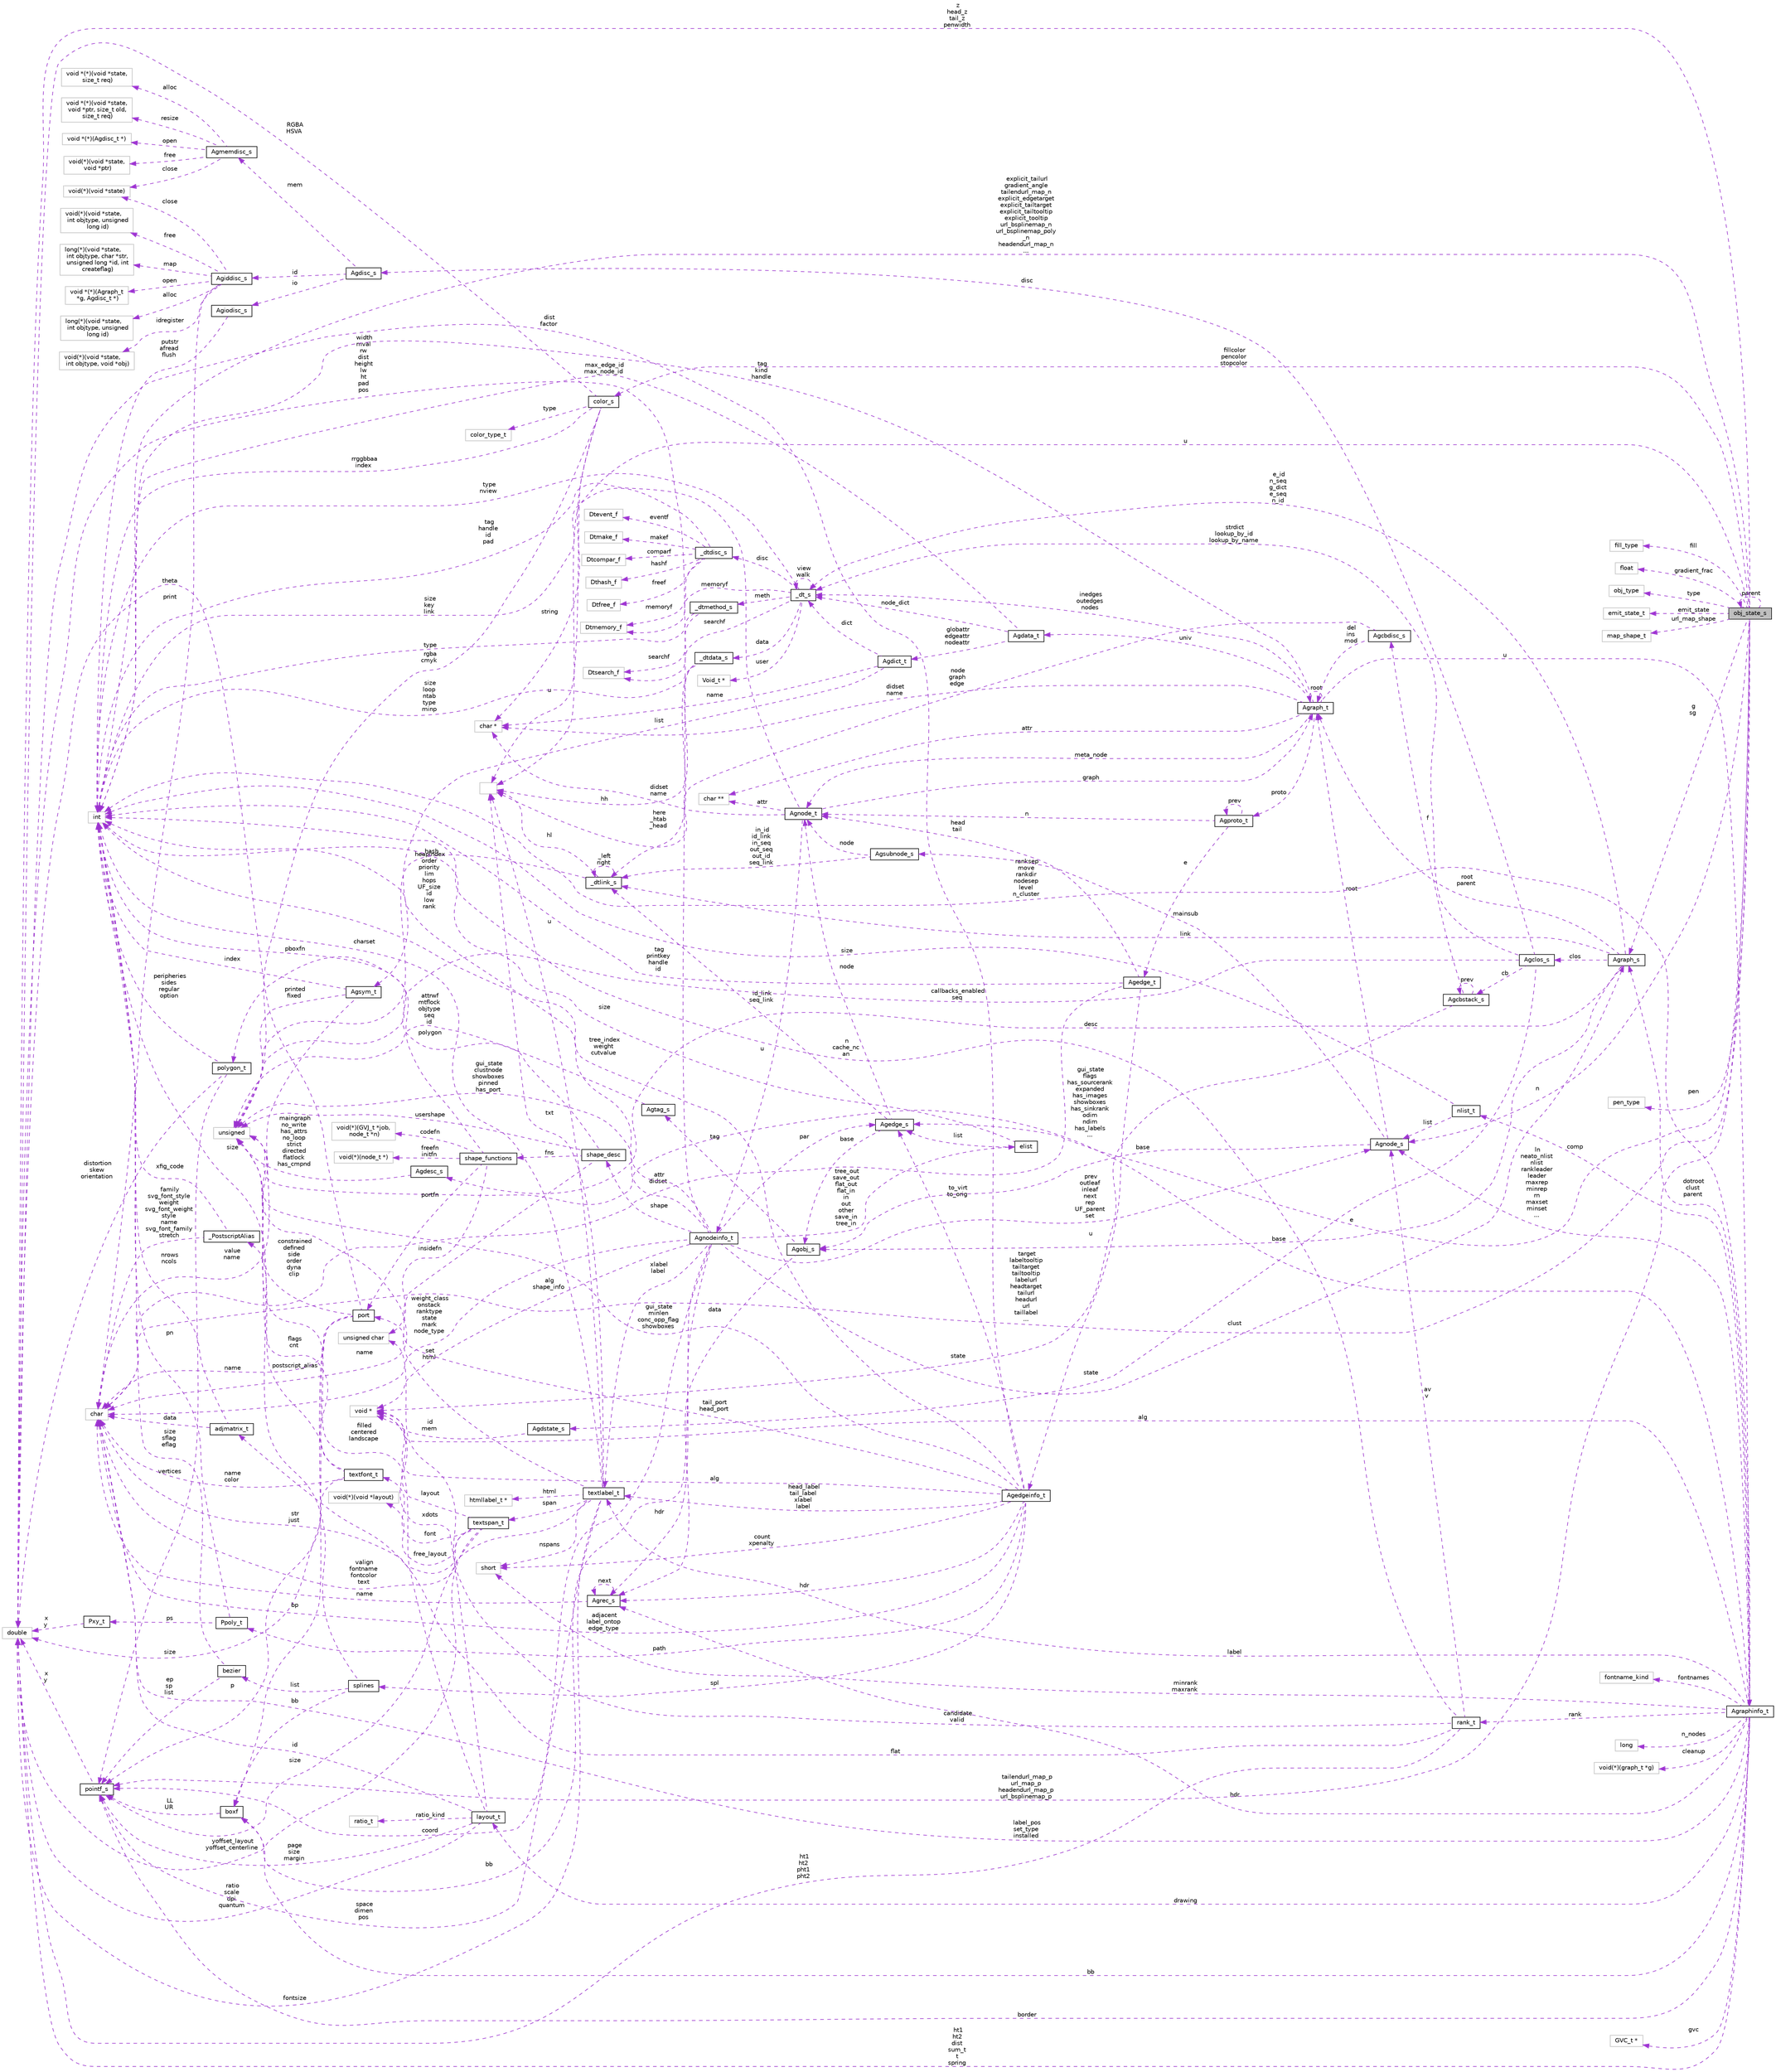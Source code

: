 digraph "obj_state_s"
{
  bgcolor="transparent";
  edge [fontname="Helvetica",fontsize="10",labelfontname="Helvetica",labelfontsize="10"];
  node [fontname="Helvetica",fontsize="10",shape=record];
  rankdir="LR";
  Node1 [label="obj_state_s",height=0.2,width=0.4,color="black", fillcolor="grey75", style="filled", fontcolor="black"];
  Node2 -> Node1 [dir="back",color="darkorchid3",fontsize="10",style="dashed",label=" z\nhead_z\ntail_z\npenwidth" ,fontname="Helvetica"];
  Node2 [label="double",height=0.2,width=0.4,color="grey75"];
  Node3 -> Node1 [dir="back",color="darkorchid3",fontsize="10",style="dashed",label=" g\nsg" ,fontname="Helvetica"];
  Node3 [label="Agraph_s",height=0.2,width=0.4,color="black",URL="$structAgraph__s.html"];
  Node4 -> Node3 [dir="back",color="darkorchid3",fontsize="10",style="dashed",label=" link" ,fontname="Helvetica"];
  Node4 [label="_dtlink_s",height=0.2,width=0.4,color="black",URL="$struct__dtlink__s.html"];
  Node4 -> Node4 [dir="back",color="darkorchid3",fontsize="10",style="dashed",label=" _left\nright" ,fontname="Helvetica"];
  Node5 -> Node4 [dir="back",color="darkorchid3",fontsize="10",style="dashed",label=" hl" ,fontname="Helvetica"];
  Node5 [label="",height=0.2,width=0.4,color="grey75"];
  Node6 -> Node4 [dir="back",color="darkorchid3",fontsize="10",style="dashed",label=" _hash" ,fontname="Helvetica"];
  Node6 [label="unsigned",height=0.2,width=0.4,color="grey75"];
  Node7 -> Node3 [dir="back",color="darkorchid3",fontsize="10",style="dashed",label=" root\nparent" ,fontname="Helvetica"];
  Node7 [label="Agraph_t",height=0.2,width=0.4,color="black",URL="$structAgraph__t.html"];
  Node8 -> Node7 [dir="back",color="darkorchid3",fontsize="10",style="dashed",label=" attr" ,fontname="Helvetica"];
  Node8 [label="char **",height=0.2,width=0.4,color="grey75"];
  Node7 -> Node7 [dir="back",color="darkorchid3",fontsize="10",style="dashed",label=" root" ,fontname="Helvetica"];
  Node9 -> Node7 [dir="back",color="darkorchid3",fontsize="10",style="dashed",label=" meta_node" ,fontname="Helvetica"];
  Node9 [label="Agnode_t",height=0.2,width=0.4,color="black",URL="$structAgnode__t.html"];
  Node10 -> Node9 [dir="back",color="darkorchid3",fontsize="10",style="dashed",label=" u" ,fontname="Helvetica"];
  Node10 [label="Agnodeinfo_t",height=0.2,width=0.4,color="black",URL="$structAgnodeinfo__t.html"];
  Node11 -> Node10 [dir="back",color="darkorchid3",fontsize="10",style="dashed",label=" hdr" ,fontname="Helvetica"];
  Node11 [label="Agrec_s",height=0.2,width=0.4,color="black",URL="$structAgrec__s.html"];
  Node11 -> Node11 [dir="back",color="darkorchid3",fontsize="10",style="dashed",label=" next" ,fontname="Helvetica"];
  Node12 -> Node11 [dir="back",color="darkorchid3",fontsize="10",style="dashed",label=" name" ,fontname="Helvetica"];
  Node12 [label="char",height=0.2,width=0.4,color="grey75"];
  Node13 -> Node10 [dir="back",color="darkorchid3",fontsize="10",style="dashed",label=" xlabel\nlabel" ,fontname="Helvetica"];
  Node13 [label="textlabel_t",height=0.2,width=0.4,color="black",URL="$structtextlabel__t.html"];
  Node14 -> Node13 [dir="back",color="darkorchid3",fontsize="10",style="dashed",label=" html" ,fontname="Helvetica"];
  Node14 [label="htmllabel_t *",height=0.2,width=0.4,color="grey75"];
  Node2 -> Node13 [dir="back",color="darkorchid3",fontsize="10",style="dashed",label=" fontsize" ,fontname="Helvetica"];
  Node15 -> Node13 [dir="back",color="darkorchid3",fontsize="10",style="dashed",label=" nspans" ,fontname="Helvetica"];
  Node15 [label="short",height=0.2,width=0.4,color="grey75"];
  Node12 -> Node13 [dir="back",color="darkorchid3",fontsize="10",style="dashed",label=" valign\nfontname\nfontcolor\ntext" ,fontname="Helvetica"];
  Node5 -> Node13 [dir="back",color="darkorchid3",fontsize="10",style="dashed",label=" u" ,fontname="Helvetica"];
  Node16 -> Node13 [dir="back",color="darkorchid3",fontsize="10",style="dashed",label=" charset" ,fontname="Helvetica"];
  Node16 [label="int",height=0.2,width=0.4,color="grey75"];
  Node5 -> Node13 [dir="back",color="darkorchid3",fontsize="10",style="dashed",label=" txt" ,fontname="Helvetica"];
  Node6 -> Node13 [dir="back",color="darkorchid3",fontsize="10",style="dashed",label=" set\nhtml" ,fontname="Helvetica"];
  Node17 -> Node13 [dir="back",color="darkorchid3",fontsize="10",style="dashed",label=" span" ,fontname="Helvetica"];
  Node17 [label="textspan_t",height=0.2,width=0.4,color="black",URL="$structtextspan__t.html"];
  Node18 -> Node17 [dir="back",color="darkorchid3",fontsize="10",style="dashed",label=" free_layout" ,fontname="Helvetica"];
  Node18 [label="void(*)(void *layout)",height=0.2,width=0.4,color="grey75"];
  Node2 -> Node17 [dir="back",color="darkorchid3",fontsize="10",style="dashed",label=" yoffset_layout\nyoffset_centerline" ,fontname="Helvetica"];
  Node19 -> Node17 [dir="back",color="darkorchid3",fontsize="10",style="dashed",label=" font" ,fontname="Helvetica"];
  Node19 [label="textfont_t",height=0.2,width=0.4,color="black",URL="$structtextfont__t.html"];
  Node2 -> Node19 [dir="back",color="darkorchid3",fontsize="10",style="dashed",label=" size" ,fontname="Helvetica"];
  Node12 -> Node19 [dir="back",color="darkorchid3",fontsize="10",style="dashed",label=" name\ncolor" ,fontname="Helvetica"];
  Node20 -> Node19 [dir="back",color="darkorchid3",fontsize="10",style="dashed",label=" postscript_alias" ,fontname="Helvetica"];
  Node20 [label="_PostscriptAlias",height=0.2,width=0.4,color="black",URL="$struct__PostscriptAlias.html"];
  Node12 -> Node20 [dir="back",color="darkorchid3",fontsize="10",style="dashed",label=" family\nsvg_font_style\nweight\nsvg_font_weight\nstyle\nname\nsvg_font_family\nstretch" ,fontname="Helvetica"];
  Node16 -> Node20 [dir="back",color="darkorchid3",fontsize="10",style="dashed",label=" xfig_code" ,fontname="Helvetica"];
  Node6 -> Node19 [dir="back",color="darkorchid3",fontsize="10",style="dashed",label=" flags\ncnt" ,fontname="Helvetica"];
  Node12 -> Node17 [dir="back",color="darkorchid3",fontsize="10",style="dashed",label=" str\njust" ,fontname="Helvetica"];
  Node21 -> Node17 [dir="back",color="darkorchid3",fontsize="10",style="dashed",label=" layout" ,fontname="Helvetica"];
  Node21 [label="void *",height=0.2,width=0.4,color="grey75"];
  Node22 -> Node17 [dir="back",color="darkorchid3",fontsize="10",style="dashed",label=" size" ,fontname="Helvetica"];
  Node22 [label="pointf_s",height=0.2,width=0.4,color="black",URL="$structpointf__s.html"];
  Node2 -> Node22 [dir="back",color="darkorchid3",fontsize="10",style="dashed",label=" x\ny" ,fontname="Helvetica"];
  Node22 -> Node13 [dir="back",color="darkorchid3",fontsize="10",style="dashed",label=" space\ndimen\npos" ,fontname="Helvetica"];
  Node2 -> Node10 [dir="back",color="darkorchid3",fontsize="10",style="dashed",label=" width\nmval\nrw\ndist\nheight\nlw\nht\npad\npos" ,fontname="Helvetica"];
  Node3 -> Node10 [dir="back",color="darkorchid3",fontsize="10",style="dashed",label=" clust" ,fontname="Helvetica"];
  Node23 -> Node10 [dir="back",color="darkorchid3",fontsize="10",style="dashed",label=" prev\noutleaf\ninleaf\nnext\nrep\nUF_parent\nset" ,fontname="Helvetica"];
  Node23 [label="Agnode_s",height=0.2,width=0.4,color="black",URL="$structAgnode__s.html"];
  Node7 -> Node23 [dir="back",color="darkorchid3",fontsize="10",style="dashed",label=" root" ,fontname="Helvetica"];
  Node24 -> Node23 [dir="back",color="darkorchid3",fontsize="10",style="dashed",label=" base" ,fontname="Helvetica"];
  Node24 [label="Agobj_s",height=0.2,width=0.4,color="black",URL="$structAgobj__s.html"];
  Node11 -> Node24 [dir="back",color="darkorchid3",fontsize="10",style="dashed",label=" data" ,fontname="Helvetica"];
  Node25 -> Node24 [dir="back",color="darkorchid3",fontsize="10",style="dashed",label=" tag" ,fontname="Helvetica"];
  Node25 [label="Agtag_s",height=0.2,width=0.4,color="black",URL="$structAgtag__s.html"];
  Node6 -> Node25 [dir="back",color="darkorchid3",fontsize="10",style="dashed",label=" attrwf\nmtflock\nobjtype\nseq\nid" ,fontname="Helvetica"];
  Node26 -> Node23 [dir="back",color="darkorchid3",fontsize="10",style="dashed",label=" mainsub" ,fontname="Helvetica"];
  Node26 [label="Agsubnode_s",height=0.2,width=0.4,color="black",URL="$structAgsubnode__s.html"];
  Node4 -> Node26 [dir="back",color="darkorchid3",fontsize="10",style="dashed",label=" in_id\nid_link\nin_seq\nout_seq\nout_id\nseq_link" ,fontname="Helvetica"];
  Node9 -> Node26 [dir="back",color="darkorchid3",fontsize="10",style="dashed",label=" node" ,fontname="Helvetica"];
  Node12 -> Node10 [dir="back",color="darkorchid3",fontsize="10",style="dashed",label=" weight_class\nonstack\nranktype\nstate\nmark\nnode_type" ,fontname="Helvetica"];
  Node16 -> Node10 [dir="back",color="darkorchid3",fontsize="10",style="dashed",label=" heapindex\norder\npriority\nlim\nhops\nUF_size\nid\nlow\nrank" ,fontname="Helvetica"];
  Node27 -> Node10 [dir="back",color="darkorchid3",fontsize="10",style="dashed",label=" bb" ,fontname="Helvetica"];
  Node27 [label="boxf",height=0.2,width=0.4,color="black",URL="$structboxf.html"];
  Node22 -> Node27 [dir="back",color="darkorchid3",fontsize="10",style="dashed",label=" LL\nUR" ,fontname="Helvetica"];
  Node28 -> Node10 [dir="back",color="darkorchid3",fontsize="10",style="dashed",label=" tree_out\nsave_out\nflat_out\nflat_in\nin\nout\nother\nsave_in\ntree_in" ,fontname="Helvetica"];
  Node28 [label="elist",height=0.2,width=0.4,color="black",URL="$structelist.html"];
  Node16 -> Node28 [dir="back",color="darkorchid3",fontsize="10",style="dashed",label=" size" ,fontname="Helvetica"];
  Node29 -> Node28 [dir="back",color="darkorchid3",fontsize="10",style="dashed",label=" list" ,fontname="Helvetica"];
  Node29 [label="Agedge_s",height=0.2,width=0.4,color="black",URL="$structAgedge__s.html"];
  Node4 -> Node29 [dir="back",color="darkorchid3",fontsize="10",style="dashed",label=" id_link\nseq_link" ,fontname="Helvetica"];
  Node9 -> Node29 [dir="back",color="darkorchid3",fontsize="10",style="dashed",label=" node" ,fontname="Helvetica"];
  Node24 -> Node29 [dir="back",color="darkorchid3",fontsize="10",style="dashed",label=" base" ,fontname="Helvetica"];
  Node6 -> Node10 [dir="back",color="darkorchid3",fontsize="10",style="dashed",label=" gui_state\nclustnode\nshowboxes\npinned\nhas_port" ,fontname="Helvetica"];
  Node21 -> Node10 [dir="back",color="darkorchid3",fontsize="10",style="dashed",label=" alg\nshape_info" ,fontname="Helvetica"];
  Node30 -> Node10 [dir="back",color="darkorchid3",fontsize="10",style="dashed",label=" shape" ,fontname="Helvetica"];
  Node30 [label="shape_desc",height=0.2,width=0.4,color="black",URL="$structshape__desc.html"];
  Node12 -> Node30 [dir="back",color="darkorchid3",fontsize="10",style="dashed",label=" name" ,fontname="Helvetica"];
  Node31 -> Node30 [dir="back",color="darkorchid3",fontsize="10",style="dashed",label=" fns" ,fontname="Helvetica"];
  Node31 [label="shape_functions",height=0.2,width=0.4,color="black",URL="$structshape__functions.html"];
  Node32 -> Node31 [dir="back",color="darkorchid3",fontsize="10",style="dashed",label=" portfn" ,fontname="Helvetica"];
  Node32 [label="port",height=0.2,width=0.4,color="black",URL="$structport.html"];
  Node2 -> Node32 [dir="back",color="darkorchid3",fontsize="10",style="dashed",label=" theta" ,fontname="Helvetica"];
  Node12 -> Node32 [dir="back",color="darkorchid3",fontsize="10",style="dashed",label=" name" ,fontname="Helvetica"];
  Node27 -> Node32 [dir="back",color="darkorchid3",fontsize="10",style="dashed",label=" bp" ,fontname="Helvetica"];
  Node6 -> Node32 [dir="back",color="darkorchid3",fontsize="10",style="dashed",label=" constrained\ndefined\nside\norder\ndyna\nclip" ,fontname="Helvetica"];
  Node22 -> Node32 [dir="back",color="darkorchid3",fontsize="10",style="dashed",label=" p" ,fontname="Helvetica"];
  Node33 -> Node31 [dir="back",color="darkorchid3",fontsize="10",style="dashed",label=" insidefn" ,fontname="Helvetica"];
  Node33 [label="unsigned char",height=0.2,width=0.4,color="grey75"];
  Node16 -> Node31 [dir="back",color="darkorchid3",fontsize="10",style="dashed",label=" pboxfn" ,fontname="Helvetica"];
  Node34 -> Node31 [dir="back",color="darkorchid3",fontsize="10",style="dashed",label=" freefn\ninitfn" ,fontname="Helvetica"];
  Node34 [label="void(*)(node_t *)",height=0.2,width=0.4,color="grey75"];
  Node35 -> Node31 [dir="back",color="darkorchid3",fontsize="10",style="dashed",label=" codefn" ,fontname="Helvetica"];
  Node35 [label="void(*)(GVJ_t *job,\l node_t *n)",height=0.2,width=0.4,color="grey75"];
  Node36 -> Node30 [dir="back",color="darkorchid3",fontsize="10",style="dashed",label=" polygon" ,fontname="Helvetica"];
  Node36 [label="polygon_t",height=0.2,width=0.4,color="black",URL="$structpolygon__t.html"];
  Node2 -> Node36 [dir="back",color="darkorchid3",fontsize="10",style="dashed",label=" distortion\nskew\norientation" ,fontname="Helvetica"];
  Node16 -> Node36 [dir="back",color="darkorchid3",fontsize="10",style="dashed",label=" peripheries\nsides\nregular\noption" ,fontname="Helvetica"];
  Node22 -> Node36 [dir="back",color="darkorchid3",fontsize="10",style="dashed",label=" vertices" ,fontname="Helvetica"];
  Node6 -> Node30 [dir="back",color="darkorchid3",fontsize="10",style="dashed",label=" usershape" ,fontname="Helvetica"];
  Node29 -> Node10 [dir="back",color="darkorchid3",fontsize="10",style="dashed",label=" par" ,fontname="Helvetica"];
  Node22 -> Node10 [dir="back",color="darkorchid3",fontsize="10",style="dashed",label=" coord" ,fontname="Helvetica"];
  Node8 -> Node9 [dir="back",color="darkorchid3",fontsize="10",style="dashed",label=" attr" ,fontname="Helvetica"];
  Node7 -> Node9 [dir="back",color="darkorchid3",fontsize="10",style="dashed",label=" graph" ,fontname="Helvetica"];
  Node16 -> Node9 [dir="back",color="darkorchid3",fontsize="10",style="dashed",label=" tag\nhandle\nid\npad" ,fontname="Helvetica"];
  Node37 -> Node9 [dir="back",color="darkorchid3",fontsize="10",style="dashed",label=" didset\nname" ,fontname="Helvetica"];
  Node37 [label="char *",height=0.2,width=0.4,color="grey75"];
  Node38 -> Node7 [dir="back",color="darkorchid3",fontsize="10",style="dashed",label=" u" ,fontname="Helvetica"];
  Node38 [label="Agraphinfo_t",height=0.2,width=0.4,color="black",URL="$structAgraphinfo__t.html"];
  Node39 -> Node38 [dir="back",color="darkorchid3",fontsize="10",style="dashed",label=" cleanup" ,fontname="Helvetica"];
  Node39 [label="void(*)(graph_t *g)",height=0.2,width=0.4,color="grey75"];
  Node11 -> Node38 [dir="back",color="darkorchid3",fontsize="10",style="dashed",label=" hdr" ,fontname="Helvetica"];
  Node40 -> Node38 [dir="back",color="darkorchid3",fontsize="10",style="dashed",label=" rank" ,fontname="Helvetica"];
  Node40 [label="rank_t",height=0.2,width=0.4,color="black",URL="$structrank__t.html"];
  Node2 -> Node40 [dir="back",color="darkorchid3",fontsize="10",style="dashed",label=" ht1\nht2\npht1\npht2" ,fontname="Helvetica"];
  Node33 -> Node40 [dir="back",color="darkorchid3",fontsize="10",style="dashed",label=" candidate\nvalid" ,fontname="Helvetica"];
  Node23 -> Node40 [dir="back",color="darkorchid3",fontsize="10",style="dashed",label=" av\nv" ,fontname="Helvetica"];
  Node16 -> Node40 [dir="back",color="darkorchid3",fontsize="10",style="dashed",label=" n\ncache_nc\nan" ,fontname="Helvetica"];
  Node41 -> Node40 [dir="back",color="darkorchid3",fontsize="10",style="dashed",label=" flat" ,fontname="Helvetica"];
  Node41 [label="adjmatrix_t",height=0.2,width=0.4,color="black",URL="$structadjmatrix__t.html"];
  Node12 -> Node41 [dir="back",color="darkorchid3",fontsize="10",style="dashed",label=" data" ,fontname="Helvetica"];
  Node16 -> Node41 [dir="back",color="darkorchid3",fontsize="10",style="dashed",label=" nrows\nncols" ,fontname="Helvetica"];
  Node42 -> Node38 [dir="back",color="darkorchid3",fontsize="10",style="dashed",label=" drawing" ,fontname="Helvetica"];
  Node42 [label="layout_t",height=0.2,width=0.4,color="black",URL="$structlayout__t.html"];
  Node43 -> Node42 [dir="back",color="darkorchid3",fontsize="10",style="dashed",label=" ratio_kind" ,fontname="Helvetica"];
  Node43 [label="ratio_t",height=0.2,width=0.4,color="grey75"];
  Node2 -> Node42 [dir="back",color="darkorchid3",fontsize="10",style="dashed",label=" ratio\nscale\ndpi\nquantum" ,fontname="Helvetica"];
  Node12 -> Node42 [dir="back",color="darkorchid3",fontsize="10",style="dashed",label=" id" ,fontname="Helvetica"];
  Node6 -> Node42 [dir="back",color="darkorchid3",fontsize="10",style="dashed",label=" filled\ncentered\nlandscape" ,fontname="Helvetica"];
  Node21 -> Node42 [dir="back",color="darkorchid3",fontsize="10",style="dashed",label=" xdots" ,fontname="Helvetica"];
  Node22 -> Node42 [dir="back",color="darkorchid3",fontsize="10",style="dashed",label=" page\nsize\nmargin" ,fontname="Helvetica"];
  Node44 -> Node38 [dir="back",color="darkorchid3",fontsize="10",style="dashed",label=" fontnames" ,fontname="Helvetica"];
  Node44 [label="fontname_kind",height=0.2,width=0.4,color="grey75"];
  Node2 -> Node38 [dir="back",color="darkorchid3",fontsize="10",style="dashed",label=" ht1\nht2\ndist\nsum_t\nt\nspring" ,fontname="Helvetica"];
  Node13 -> Node38 [dir="back",color="darkorchid3",fontsize="10",style="dashed",label=" label" ,fontname="Helvetica"];
  Node3 -> Node38 [dir="back",color="darkorchid3",fontsize="10",style="dashed",label=" dotroot\nclust\nparent" ,fontname="Helvetica"];
  Node23 -> Node38 [dir="back",color="darkorchid3",fontsize="10",style="dashed",label=" ln\nneato_nlist\nnlist\nrankleader\nleader\nmaxrep\nminrep\nrn\nmaxset\nminset\n..." ,fontname="Helvetica"];
  Node12 -> Node38 [dir="back",color="darkorchid3",fontsize="10",style="dashed",label=" label_pos\nset_type\ninstalled" ,fontname="Helvetica"];
  Node15 -> Node38 [dir="back",color="darkorchid3",fontsize="10",style="dashed",label=" minrank\nmaxrank" ,fontname="Helvetica"];
  Node45 -> Node38 [dir="back",color="darkorchid3",fontsize="10",style="dashed",label=" comp" ,fontname="Helvetica"];
  Node45 [label="nlist_t",height=0.2,width=0.4,color="black",URL="$structnlist__t.html"];
  Node23 -> Node45 [dir="back",color="darkorchid3",fontsize="10",style="dashed",label=" list" ,fontname="Helvetica"];
  Node16 -> Node45 [dir="back",color="darkorchid3",fontsize="10",style="dashed",label=" size" ,fontname="Helvetica"];
  Node16 -> Node38 [dir="back",color="darkorchid3",fontsize="10",style="dashed",label=" ranksep\nmove\nrankdir\nnodesep\nlevel\nn_cluster" ,fontname="Helvetica"];
  Node27 -> Node38 [dir="back",color="darkorchid3",fontsize="10",style="dashed",label=" bb" ,fontname="Helvetica"];
  Node46 -> Node38 [dir="back",color="darkorchid3",fontsize="10",style="dashed",label=" n_nodes" ,fontname="Helvetica"];
  Node46 [label="long",height=0.2,width=0.4,color="grey75"];
  Node6 -> Node38 [dir="back",color="darkorchid3",fontsize="10",style="dashed",label=" gui_state\nflags\nhas_sourcerank\nexpanded\nhas_images\nshowboxes\nhas_sinkrank\nodim\nndim\nhas_labels\n..." ,fontname="Helvetica"];
  Node47 -> Node38 [dir="back",color="darkorchid3",fontsize="10",style="dashed",label=" gvc" ,fontname="Helvetica"];
  Node47 [label="GVC_t *",height=0.2,width=0.4,color="grey75"];
  Node21 -> Node38 [dir="back",color="darkorchid3",fontsize="10",style="dashed",label=" alg" ,fontname="Helvetica"];
  Node22 -> Node38 [dir="back",color="darkorchid3",fontsize="10",style="dashed",label=" border" ,fontname="Helvetica"];
  Node48 -> Node7 [dir="back",color="darkorchid3",fontsize="10",style="dashed",label=" proto" ,fontname="Helvetica"];
  Node48 [label="Agproto_t",height=0.2,width=0.4,color="black",URL="$structAgproto__t.html"];
  Node49 -> Node48 [dir="back",color="darkorchid3",fontsize="10",style="dashed",label=" e" ,fontname="Helvetica"];
  Node49 [label="Agedge_t",height=0.2,width=0.4,color="black",URL="$structAgedge__t.html"];
  Node9 -> Node49 [dir="back",color="darkorchid3",fontsize="10",style="dashed",label=" head\ntail" ,fontname="Helvetica"];
  Node12 -> Node49 [dir="back",color="darkorchid3",fontsize="10",style="dashed",label=" attr\ndidset" ,fontname="Helvetica"];
  Node16 -> Node49 [dir="back",color="darkorchid3",fontsize="10",style="dashed",label=" tag\nprintkey\nhandle\nid" ,fontname="Helvetica"];
  Node50 -> Node49 [dir="back",color="darkorchid3",fontsize="10",style="dashed",label=" u" ,fontname="Helvetica"];
  Node50 [label="Agedgeinfo_t",height=0.2,width=0.4,color="black",URL="$structAgedgeinfo__t.html"];
  Node11 -> Node50 [dir="back",color="darkorchid3",fontsize="10",style="dashed",label=" hdr" ,fontname="Helvetica"];
  Node32 -> Node50 [dir="back",color="darkorchid3",fontsize="10",style="dashed",label=" tail_port\nhead_port" ,fontname="Helvetica"];
  Node51 -> Node50 [dir="back",color="darkorchid3",fontsize="10",style="dashed",label=" path" ,fontname="Helvetica"];
  Node51 [label="Ppoly_t",height=0.2,width=0.4,color="black",URL="$structPpoly__t.html"];
  Node52 -> Node51 [dir="back",color="darkorchid3",fontsize="10",style="dashed",label=" ps" ,fontname="Helvetica"];
  Node52 [label="Pxy_t",height=0.2,width=0.4,color="black",URL="$structPxy__t.html"];
  Node2 -> Node52 [dir="back",color="darkorchid3",fontsize="10",style="dashed",label=" x\ny" ,fontname="Helvetica"];
  Node16 -> Node51 [dir="back",color="darkorchid3",fontsize="10",style="dashed",label=" pn" ,fontname="Helvetica"];
  Node2 -> Node50 [dir="back",color="darkorchid3",fontsize="10",style="dashed",label=" dist\nfactor" ,fontname="Helvetica"];
  Node13 -> Node50 [dir="back",color="darkorchid3",fontsize="10",style="dashed",label=" head_label\ntail_label\nxlabel\nlabel" ,fontname="Helvetica"];
  Node53 -> Node50 [dir="back",color="darkorchid3",fontsize="10",style="dashed",label=" spl" ,fontname="Helvetica"];
  Node53 [label="splines",height=0.2,width=0.4,color="black",URL="$structsplines.html"];
  Node16 -> Node53 [dir="back",color="darkorchid3",fontsize="10",style="dashed",label=" size" ,fontname="Helvetica"];
  Node27 -> Node53 [dir="back",color="darkorchid3",fontsize="10",style="dashed",label=" bb" ,fontname="Helvetica"];
  Node54 -> Node53 [dir="back",color="darkorchid3",fontsize="10",style="dashed",label=" list" ,fontname="Helvetica"];
  Node54 [label="bezier",height=0.2,width=0.4,color="black",URL="$structbezier.html"];
  Node16 -> Node54 [dir="back",color="darkorchid3",fontsize="10",style="dashed",label=" size\nsflag\neflag" ,fontname="Helvetica"];
  Node22 -> Node54 [dir="back",color="darkorchid3",fontsize="10",style="dashed",label=" ep\nsp\nlist" ,fontname="Helvetica"];
  Node15 -> Node50 [dir="back",color="darkorchid3",fontsize="10",style="dashed",label=" count\nxpenalty" ,fontname="Helvetica"];
  Node12 -> Node50 [dir="back",color="darkorchid3",fontsize="10",style="dashed",label=" adjacent\nlabel_ontop\nedge_type" ,fontname="Helvetica"];
  Node16 -> Node50 [dir="back",color="darkorchid3",fontsize="10",style="dashed",label=" tree_index\nweight\ncutvalue" ,fontname="Helvetica"];
  Node6 -> Node50 [dir="back",color="darkorchid3",fontsize="10",style="dashed",label=" gui_state\nminlen\nconc_opp_flag\nshowboxes" ,fontname="Helvetica"];
  Node21 -> Node50 [dir="back",color="darkorchid3",fontsize="10",style="dashed",label=" alg" ,fontname="Helvetica"];
  Node29 -> Node50 [dir="back",color="darkorchid3",fontsize="10",style="dashed",label=" to_virt\nto_orig" ,fontname="Helvetica"];
  Node9 -> Node48 [dir="back",color="darkorchid3",fontsize="10",style="dashed",label=" n" ,fontname="Helvetica"];
  Node48 -> Node48 [dir="back",color="darkorchid3",fontsize="10",style="dashed",label=" prev" ,fontname="Helvetica"];
  Node55 -> Node7 [dir="back",color="darkorchid3",fontsize="10",style="dashed",label=" univ" ,fontname="Helvetica"];
  Node55 [label="Agdata_t",height=0.2,width=0.4,color="black",URL="$structAgdata__t.html"];
  Node56 -> Node55 [dir="back",color="darkorchid3",fontsize="10",style="dashed",label=" globattr\nedgeattr\nnodeattr" ,fontname="Helvetica"];
  Node56 [label="Agdict_t",height=0.2,width=0.4,color="black",URL="$structAgdict__t.html"];
  Node57 -> Node56 [dir="back",color="darkorchid3",fontsize="10",style="dashed",label=" list" ,fontname="Helvetica"];
  Node57 [label="Agsym_t",height=0.2,width=0.4,color="black",URL="$structAgsym__t.html"];
  Node12 -> Node57 [dir="back",color="darkorchid3",fontsize="10",style="dashed",label=" value\nname" ,fontname="Helvetica"];
  Node16 -> Node57 [dir="back",color="darkorchid3",fontsize="10",style="dashed",label=" index" ,fontname="Helvetica"];
  Node6 -> Node57 [dir="back",color="darkorchid3",fontsize="10",style="dashed",label=" printed\nfixed" ,fontname="Helvetica"];
  Node58 -> Node56 [dir="back",color="darkorchid3",fontsize="10",style="dashed",label=" dict" ,fontname="Helvetica"];
  Node58 [label="_dt_s",height=0.2,width=0.4,color="black",URL="$struct__dt__s.html"];
  Node59 -> Node58 [dir="back",color="darkorchid3",fontsize="10",style="dashed",label=" disc" ,fontname="Helvetica"];
  Node59 [label="_dtdisc_s",height=0.2,width=0.4,color="black",URL="$struct__dtdisc__s.html"];
  Node60 -> Node59 [dir="back",color="darkorchid3",fontsize="10",style="dashed",label=" freef" ,fontname="Helvetica"];
  Node60 [label="Dtfree_f",height=0.2,width=0.4,color="grey75"];
  Node61 -> Node59 [dir="back",color="darkorchid3",fontsize="10",style="dashed",label=" eventf" ,fontname="Helvetica"];
  Node61 [label="Dtevent_f",height=0.2,width=0.4,color="grey75"];
  Node62 -> Node59 [dir="back",color="darkorchid3",fontsize="10",style="dashed",label=" makef" ,fontname="Helvetica"];
  Node62 [label="Dtmake_f",height=0.2,width=0.4,color="grey75"];
  Node63 -> Node59 [dir="back",color="darkorchid3",fontsize="10",style="dashed",label=" comparf" ,fontname="Helvetica"];
  Node63 [label="Dtcompar_f",height=0.2,width=0.4,color="grey75"];
  Node16 -> Node59 [dir="back",color="darkorchid3",fontsize="10",style="dashed",label=" size\nkey\nlink" ,fontname="Helvetica"];
  Node64 -> Node59 [dir="back",color="darkorchid3",fontsize="10",style="dashed",label=" memoryf" ,fontname="Helvetica"];
  Node64 [label="Dtmemory_f",height=0.2,width=0.4,color="grey75"];
  Node65 -> Node59 [dir="back",color="darkorchid3",fontsize="10",style="dashed",label=" hashf" ,fontname="Helvetica"];
  Node65 [label="Dthash_f",height=0.2,width=0.4,color="grey75"];
  Node66 -> Node58 [dir="back",color="darkorchid3",fontsize="10",style="dashed",label=" data" ,fontname="Helvetica"];
  Node66 [label="_dtdata_s",height=0.2,width=0.4,color="black",URL="$struct__dtdata__s.html"];
  Node5 -> Node66 [dir="back",color="darkorchid3",fontsize="10",style="dashed",label=" hh" ,fontname="Helvetica"];
  Node4 -> Node66 [dir="back",color="darkorchid3",fontsize="10",style="dashed",label=" here\n_htab\n_head" ,fontname="Helvetica"];
  Node16 -> Node66 [dir="back",color="darkorchid3",fontsize="10",style="dashed",label=" size\nloop\nntab\ntype\nminp" ,fontname="Helvetica"];
  Node67 -> Node58 [dir="back",color="darkorchid3",fontsize="10",style="dashed",label=" user" ,fontname="Helvetica"];
  Node67 [label="Void_t *",height=0.2,width=0.4,color="grey75"];
  Node16 -> Node58 [dir="back",color="darkorchid3",fontsize="10",style="dashed",label=" type\nnview" ,fontname="Helvetica"];
  Node58 -> Node58 [dir="back",color="darkorchid3",fontsize="10",style="dashed",label=" view\nwalk" ,fontname="Helvetica"];
  Node64 -> Node58 [dir="back",color="darkorchid3",fontsize="10",style="dashed",label=" memoryf" ,fontname="Helvetica"];
  Node68 -> Node58 [dir="back",color="darkorchid3",fontsize="10",style="dashed",label=" searchf" ,fontname="Helvetica"];
  Node68 [label="Dtsearch_f",height=0.2,width=0.4,color="grey75"];
  Node69 -> Node58 [dir="back",color="darkorchid3",fontsize="10",style="dashed",label=" meth" ,fontname="Helvetica"];
  Node69 [label="_dtmethod_s",height=0.2,width=0.4,color="black",URL="$struct__dtmethod__s.html"];
  Node16 -> Node69 [dir="back",color="darkorchid3",fontsize="10",style="dashed",label=" type" ,fontname="Helvetica"];
  Node68 -> Node69 [dir="back",color="darkorchid3",fontsize="10",style="dashed",label=" searchf" ,fontname="Helvetica"];
  Node37 -> Node56 [dir="back",color="darkorchid3",fontsize="10",style="dashed",label=" name" ,fontname="Helvetica"];
  Node16 -> Node55 [dir="back",color="darkorchid3",fontsize="10",style="dashed",label=" max_edge_id\nmax_node_id" ,fontname="Helvetica"];
  Node58 -> Node55 [dir="back",color="darkorchid3",fontsize="10",style="dashed",label=" node_dict" ,fontname="Helvetica"];
  Node16 -> Node7 [dir="back",color="darkorchid3",fontsize="10",style="dashed",label=" tag\nkind\nhandle" ,fontname="Helvetica"];
  Node58 -> Node7 [dir="back",color="darkorchid3",fontsize="10",style="dashed",label=" inedges\noutedges\nnodes" ,fontname="Helvetica"];
  Node37 -> Node7 [dir="back",color="darkorchid3",fontsize="10",style="dashed",label=" didset\nname" ,fontname="Helvetica"];
  Node70 -> Node3 [dir="back",color="darkorchid3",fontsize="10",style="dashed",label=" desc" ,fontname="Helvetica"];
  Node70 [label="Agdesc_s",height=0.2,width=0.4,color="black",URL="$structAgdesc__s.html"];
  Node6 -> Node70 [dir="back",color="darkorchid3",fontsize="10",style="dashed",label=" maingraph\nno_write\nhas_attrs\nno_loop\nstrict\ndirected\nflatlock\nhas_cmpnd" ,fontname="Helvetica"];
  Node24 -> Node3 [dir="back",color="darkorchid3",fontsize="10",style="dashed",label=" base" ,fontname="Helvetica"];
  Node58 -> Node3 [dir="back",color="darkorchid3",fontsize="10",style="dashed",label=" e_id\nn_seq\ng_dict\ne_seq\nn_id" ,fontname="Helvetica"];
  Node71 -> Node3 [dir="back",color="darkorchid3",fontsize="10",style="dashed",label=" clos" ,fontname="Helvetica"];
  Node71 [label="Agclos_s",height=0.2,width=0.4,color="black",URL="$structAgclos__s.html"];
  Node72 -> Node71 [dir="back",color="darkorchid3",fontsize="10",style="dashed",label=" cb" ,fontname="Helvetica"];
  Node72 [label="Agcbstack_s",height=0.2,width=0.4,color="black",URL="$structAgcbstack__s.html"];
  Node72 -> Node72 [dir="back",color="darkorchid3",fontsize="10",style="dashed",label=" prev" ,fontname="Helvetica"];
  Node21 -> Node72 [dir="back",color="darkorchid3",fontsize="10",style="dashed",label=" state" ,fontname="Helvetica"];
  Node73 -> Node72 [dir="back",color="darkorchid3",fontsize="10",style="dashed",label=" f" ,fontname="Helvetica"];
  Node73 [label="Agcbdisc_s",height=0.2,width=0.4,color="black",URL="$structAgcbdisc__s.html"];
  Node7 -> Node73 [dir="back",color="darkorchid3",fontsize="10",style="dashed",label=" del\nins\nmod" ,fontname="Helvetica"];
  Node5 -> Node73 [dir="back",color="darkorchid3",fontsize="10",style="dashed",label=" node\ngraph\nedge" ,fontname="Helvetica"];
  Node74 -> Node71 [dir="back",color="darkorchid3",fontsize="10",style="dashed",label=" disc" ,fontname="Helvetica"];
  Node74 [label="Agdisc_s",height=0.2,width=0.4,color="black",URL="$structAgdisc__s.html"];
  Node75 -> Node74 [dir="back",color="darkorchid3",fontsize="10",style="dashed",label=" io" ,fontname="Helvetica"];
  Node75 [label="Agiodisc_s",height=0.2,width=0.4,color="black",URL="$structAgiodisc__s.html"];
  Node16 -> Node75 [dir="back",color="darkorchid3",fontsize="10",style="dashed",label=" putstr\nafread\nflush" ,fontname="Helvetica"];
  Node76 -> Node74 [dir="back",color="darkorchid3",fontsize="10",style="dashed",label=" id" ,fontname="Helvetica"];
  Node76 [label="Agiddisc_s",height=0.2,width=0.4,color="black",URL="$structAgiddisc__s.html"];
  Node77 -> Node76 [dir="back",color="darkorchid3",fontsize="10",style="dashed",label=" free" ,fontname="Helvetica"];
  Node77 [label="void(*)(void *state,\l int objtype, unsigned\l long id)",height=0.2,width=0.4,color="grey75"];
  Node78 -> Node76 [dir="back",color="darkorchid3",fontsize="10",style="dashed",label=" map" ,fontname="Helvetica"];
  Node78 [label="long(*)(void *state,\l int objtype, char *str,\l unsigned long *id, int\l createflag)",height=0.2,width=0.4,color="grey75"];
  Node79 -> Node76 [dir="back",color="darkorchid3",fontsize="10",style="dashed",label=" open" ,fontname="Helvetica"];
  Node79 [label="void *(*)(Agraph_t\l *g, Agdisc_t *)",height=0.2,width=0.4,color="grey75"];
  Node12 -> Node76 [dir="back",color="darkorchid3",fontsize="10",style="dashed",label=" print" ,fontname="Helvetica"];
  Node80 -> Node76 [dir="back",color="darkorchid3",fontsize="10",style="dashed",label=" alloc" ,fontname="Helvetica"];
  Node80 [label="long(*)(void *state,\l int objtype, unsigned\l long id)",height=0.2,width=0.4,color="grey75"];
  Node81 -> Node76 [dir="back",color="darkorchid3",fontsize="10",style="dashed",label=" close" ,fontname="Helvetica"];
  Node81 [label="void(*)(void *state)",height=0.2,width=0.4,color="grey75"];
  Node82 -> Node76 [dir="back",color="darkorchid3",fontsize="10",style="dashed",label=" idregister" ,fontname="Helvetica"];
  Node82 [label="void(*)(void *state,\l int objtype, void *obj)",height=0.2,width=0.4,color="grey75"];
  Node83 -> Node74 [dir="back",color="darkorchid3",fontsize="10",style="dashed",label=" mem" ,fontname="Helvetica"];
  Node83 [label="Agmemdisc_s",height=0.2,width=0.4,color="black",URL="$structAgmemdisc__s.html"];
  Node84 -> Node83 [dir="back",color="darkorchid3",fontsize="10",style="dashed",label=" free" ,fontname="Helvetica"];
  Node84 [label="void(*)(void *state,\l void *ptr)",height=0.2,width=0.4,color="grey75"];
  Node85 -> Node83 [dir="back",color="darkorchid3",fontsize="10",style="dashed",label=" alloc" ,fontname="Helvetica"];
  Node85 [label="void *(*)(void *state,\l size_t req)",height=0.2,width=0.4,color="grey75"];
  Node81 -> Node83 [dir="back",color="darkorchid3",fontsize="10",style="dashed",label=" close" ,fontname="Helvetica"];
  Node86 -> Node83 [dir="back",color="darkorchid3",fontsize="10",style="dashed",label=" resize" ,fontname="Helvetica"];
  Node86 [label="void *(*)(void *state,\l void *ptr, size_t old,\l size_t req)",height=0.2,width=0.4,color="grey75"];
  Node87 -> Node83 [dir="back",color="darkorchid3",fontsize="10",style="dashed",label=" open" ,fontname="Helvetica"];
  Node87 [label="void *(*)(Agdisc_t *)",height=0.2,width=0.4,color="grey75"];
  Node58 -> Node71 [dir="back",color="darkorchid3",fontsize="10",style="dashed",label=" strdict\nlookup_by_id\nlookup_by_name" ,fontname="Helvetica"];
  Node6 -> Node71 [dir="back",color="darkorchid3",fontsize="10",style="dashed",label=" callbacks_enabled\nseq" ,fontname="Helvetica"];
  Node88 -> Node71 [dir="back",color="darkorchid3",fontsize="10",style="dashed",label=" state" ,fontname="Helvetica"];
  Node88 [label="Agdstate_s",height=0.2,width=0.4,color="black",URL="$structAgdstate__s.html"];
  Node21 -> Node88 [dir="back",color="darkorchid3",fontsize="10",style="dashed",label=" id\nmem" ,fontname="Helvetica"];
  Node23 -> Node1 [dir="back",color="darkorchid3",fontsize="10",style="dashed",label=" n" ,fontname="Helvetica"];
  Node1 -> Node1 [dir="back",color="darkorchid3",fontsize="10",style="dashed",label=" parent" ,fontname="Helvetica"];
  Node12 -> Node1 [dir="back",color="darkorchid3",fontsize="10",style="dashed",label=" target\nlabeltooltip\ntailtarget\ntailtooltip\nlabelurl\nheadtarget\ntailurl\nheadurl\nurl\ntaillabel\n..." ,fontname="Helvetica"];
  Node89 -> Node1 [dir="back",color="darkorchid3",fontsize="10",style="dashed",label=" fill" ,fontname="Helvetica"];
  Node89 [label="fill_type",height=0.2,width=0.4,color="grey75"];
  Node90 -> Node1 [dir="back",color="darkorchid3",fontsize="10",style="dashed",label=" gradient_frac" ,fontname="Helvetica"];
  Node90 [label="float",height=0.2,width=0.4,color="grey75"];
  Node5 -> Node1 [dir="back",color="darkorchid3",fontsize="10",style="dashed",label=" u" ,fontname="Helvetica"];
  Node16 -> Node1 [dir="back",color="darkorchid3",fontsize="10",style="dashed",label=" explicit_tailurl\ngradient_angle\ntailendurl_map_n\nexplicit_edgetarget\nexplicit_tailtarget\nexplicit_tailtooltip\nexplicit_tooltip\nurl_bsplinemap_n\nurl_bsplinemap_poly\l_n\nheadendurl_map_n\n..." ,fontname="Helvetica"];
  Node91 -> Node1 [dir="back",color="darkorchid3",fontsize="10",style="dashed",label=" fillcolor\npencolor\nstopcolor" ,fontname="Helvetica"];
  Node91 [label="color_s",height=0.2,width=0.4,color="black",URL="$structcolor__s.html"];
  Node92 -> Node91 [dir="back",color="darkorchid3",fontsize="10",style="dashed",label=" type" ,fontname="Helvetica"];
  Node92 [label="color_type_t",height=0.2,width=0.4,color="grey75"];
  Node2 -> Node91 [dir="back",color="darkorchid3",fontsize="10",style="dashed",label=" RGBA\nHSVA" ,fontname="Helvetica"];
  Node5 -> Node91 [dir="back",color="darkorchid3",fontsize="10",style="dashed",label=" u" ,fontname="Helvetica"];
  Node16 -> Node91 [dir="back",color="darkorchid3",fontsize="10",style="dashed",label=" rrggbbaa\nindex" ,fontname="Helvetica"];
  Node6 -> Node91 [dir="back",color="darkorchid3",fontsize="10",style="dashed",label=" rgba\ncmyk" ,fontname="Helvetica"];
  Node37 -> Node91 [dir="back",color="darkorchid3",fontsize="10",style="dashed",label=" string" ,fontname="Helvetica"];
  Node93 -> Node1 [dir="back",color="darkorchid3",fontsize="10",style="dashed",label=" type" ,fontname="Helvetica"];
  Node93 [label="obj_type",height=0.2,width=0.4,color="grey75"];
  Node94 -> Node1 [dir="back",color="darkorchid3",fontsize="10",style="dashed",label=" emit_state" ,fontname="Helvetica"];
  Node94 [label="emit_state_t",height=0.2,width=0.4,color="grey75"];
  Node95 -> Node1 [dir="back",color="darkorchid3",fontsize="10",style="dashed",label=" url_map_shape" ,fontname="Helvetica"];
  Node95 [label="map_shape_t",height=0.2,width=0.4,color="grey75"];
  Node96 -> Node1 [dir="back",color="darkorchid3",fontsize="10",style="dashed",label=" pen" ,fontname="Helvetica"];
  Node96 [label="pen_type",height=0.2,width=0.4,color="grey75"];
  Node22 -> Node1 [dir="back",color="darkorchid3",fontsize="10",style="dashed",label=" tailendurl_map_p\nurl_map_p\nheadendurl_map_p\nurl_bsplinemap_p" ,fontname="Helvetica"];
  Node29 -> Node1 [dir="back",color="darkorchid3",fontsize="10",style="dashed",label=" e" ,fontname="Helvetica"];
}
